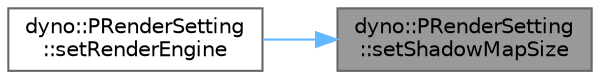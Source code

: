 digraph "dyno::PRenderSetting::setShadowMapSize"
{
 // LATEX_PDF_SIZE
  bgcolor="transparent";
  edge [fontname=Helvetica,fontsize=10,labelfontname=Helvetica,labelfontsize=10];
  node [fontname=Helvetica,fontsize=10,shape=box,height=0.2,width=0.4];
  rankdir="RL";
  Node1 [id="Node000001",label="dyno::PRenderSetting\l::setShadowMapSize",height=0.2,width=0.4,color="gray40", fillcolor="grey60", style="filled", fontcolor="black",tooltip=" "];
  Node1 -> Node2 [id="edge1_Node000001_Node000002",dir="back",color="steelblue1",style="solid",tooltip=" "];
  Node2 [id="Node000002",label="dyno::PRenderSetting\l::setRenderEngine",height=0.2,width=0.4,color="grey40", fillcolor="white", style="filled",URL="$classdyno_1_1_p_render_setting.html#abf5661c1f3c61998bc7d82fe6549240e",tooltip=" "];
}
